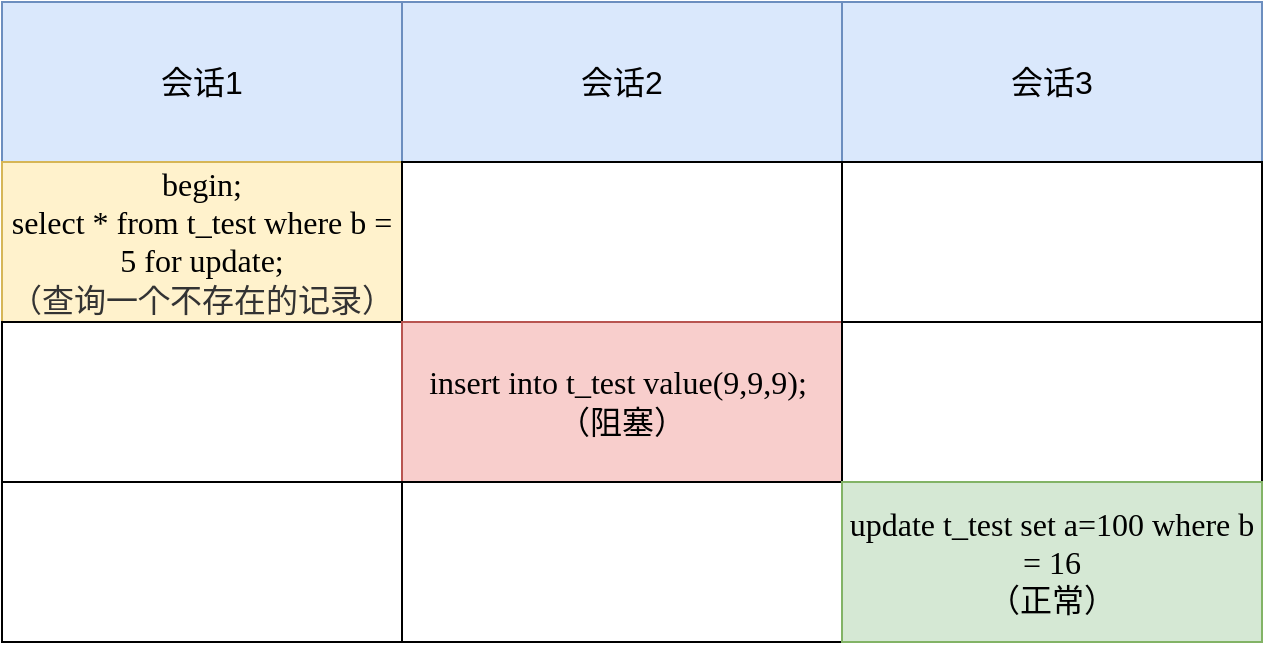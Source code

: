 <mxfile version="14.9.8" type="github">
  <diagram id="Xwd_KZjN8ccXiCpuvWrR" name="第 1 页">
    <mxGraphModel dx="946" dy="501" grid="1" gridSize="10" guides="1" tooltips="1" connect="1" arrows="1" fold="1" page="1" pageScale="1" pageWidth="827" pageHeight="1169" math="0" shadow="0">
      <root>
        <mxCell id="0" />
        <mxCell id="1" parent="0" />
        <mxCell id="2A9e8eh_rucwIgxKBVCo-1" value="会话1" style="rounded=0;whiteSpace=wrap;html=1;fontSize=16;fillColor=#dae8fc;strokeColor=#6c8ebf;" vertex="1" parent="1">
          <mxGeometry x="110" y="160" width="200" height="80" as="geometry" />
        </mxCell>
        <mxCell id="2A9e8eh_rucwIgxKBVCo-2" value="会话2" style="rounded=0;whiteSpace=wrap;html=1;fontSize=16;fillColor=#dae8fc;strokeColor=#6c8ebf;" vertex="1" parent="1">
          <mxGeometry x="310" y="160" width="220" height="80" as="geometry" />
        </mxCell>
        <mxCell id="2A9e8eh_rucwIgxKBVCo-3" value="会话3" style="rounded=0;whiteSpace=wrap;html=1;fontSize=16;fillColor=#dae8fc;strokeColor=#6c8ebf;" vertex="1" parent="1">
          <mxGeometry x="530" y="160" width="210" height="80" as="geometry" />
        </mxCell>
        <mxCell id="2A9e8eh_rucwIgxKBVCo-4" value="begin;&lt;br style=&quot;font-size: 16px&quot;&gt;select * from t_test where b = 5 for update;&lt;br style=&quot;font-size: 16px&quot;&gt;&lt;span style=&quot;color: rgb(51 , 51 , 51) ; font-family: &amp;#34;helvetica neue&amp;#34; , &amp;#34;helvetica&amp;#34; , &amp;#34;arial&amp;#34; , sans-serif ; font-size: 16px ; text-align: left&quot;&gt;（查询一个不存在的记录）&lt;/span&gt;" style="rounded=0;whiteSpace=wrap;html=1;fontSize=16;align=center;fontFamily=Times New Roman;fillColor=#fff2cc;strokeColor=#d6b656;" vertex="1" parent="1">
          <mxGeometry x="110" y="240" width="200" height="80" as="geometry" />
        </mxCell>
        <mxCell id="2A9e8eh_rucwIgxKBVCo-5" value="" style="rounded=0;whiteSpace=wrap;html=1;fontSize=16;fontFamily=Times New Roman;" vertex="1" parent="1">
          <mxGeometry x="310" y="240" width="220" height="80" as="geometry" />
        </mxCell>
        <mxCell id="2A9e8eh_rucwIgxKBVCo-6" value="" style="rounded=0;whiteSpace=wrap;html=1;fontSize=16;fontFamily=Times New Roman;" vertex="1" parent="1">
          <mxGeometry x="530" y="240" width="210" height="80" as="geometry" />
        </mxCell>
        <mxCell id="2A9e8eh_rucwIgxKBVCo-7" value="" style="rounded=0;whiteSpace=wrap;html=1;fontSize=16;align=center;fontFamily=Times New Roman;" vertex="1" parent="1">
          <mxGeometry x="110" y="320" width="200" height="80" as="geometry" />
        </mxCell>
        <mxCell id="2A9e8eh_rucwIgxKBVCo-8" value="insert into t_test value(9,9,9);&amp;nbsp;&lt;br&gt;（阻塞）" style="rounded=0;whiteSpace=wrap;html=1;fontSize=16;fontFamily=Times New Roman;fillColor=#f8cecc;strokeColor=#b85450;" vertex="1" parent="1">
          <mxGeometry x="310" y="320" width="220" height="80" as="geometry" />
        </mxCell>
        <mxCell id="2A9e8eh_rucwIgxKBVCo-9" value="" style="rounded=0;whiteSpace=wrap;html=1;fontSize=16;fontFamily=Times New Roman;" vertex="1" parent="1">
          <mxGeometry x="530" y="320" width="210" height="80" as="geometry" />
        </mxCell>
        <mxCell id="2A9e8eh_rucwIgxKBVCo-10" value="" style="rounded=0;whiteSpace=wrap;html=1;fontSize=16;align=center;fontFamily=Times New Roman;" vertex="1" parent="1">
          <mxGeometry x="110" y="400" width="200" height="80" as="geometry" />
        </mxCell>
        <mxCell id="2A9e8eh_rucwIgxKBVCo-11" value="" style="rounded=0;whiteSpace=wrap;html=1;fontSize=16;fontFamily=Times New Roman;" vertex="1" parent="1">
          <mxGeometry x="310" y="400" width="220" height="80" as="geometry" />
        </mxCell>
        <mxCell id="2A9e8eh_rucwIgxKBVCo-12" value="update t_test set a=100 where b = 16&lt;span style=&quot;font-size: 16px&quot;&gt;&lt;br style=&quot;font-size: 16px&quot;&gt;（正常）&lt;br style=&quot;font-size: 16px&quot;&gt;&lt;/span&gt;" style="rounded=0;whiteSpace=wrap;html=1;fontSize=16;fontFamily=Times New Roman;align=center;fillColor=#d5e8d4;strokeColor=#82b366;" vertex="1" parent="1">
          <mxGeometry x="530" y="400" width="210" height="80" as="geometry" />
        </mxCell>
      </root>
    </mxGraphModel>
  </diagram>
</mxfile>
